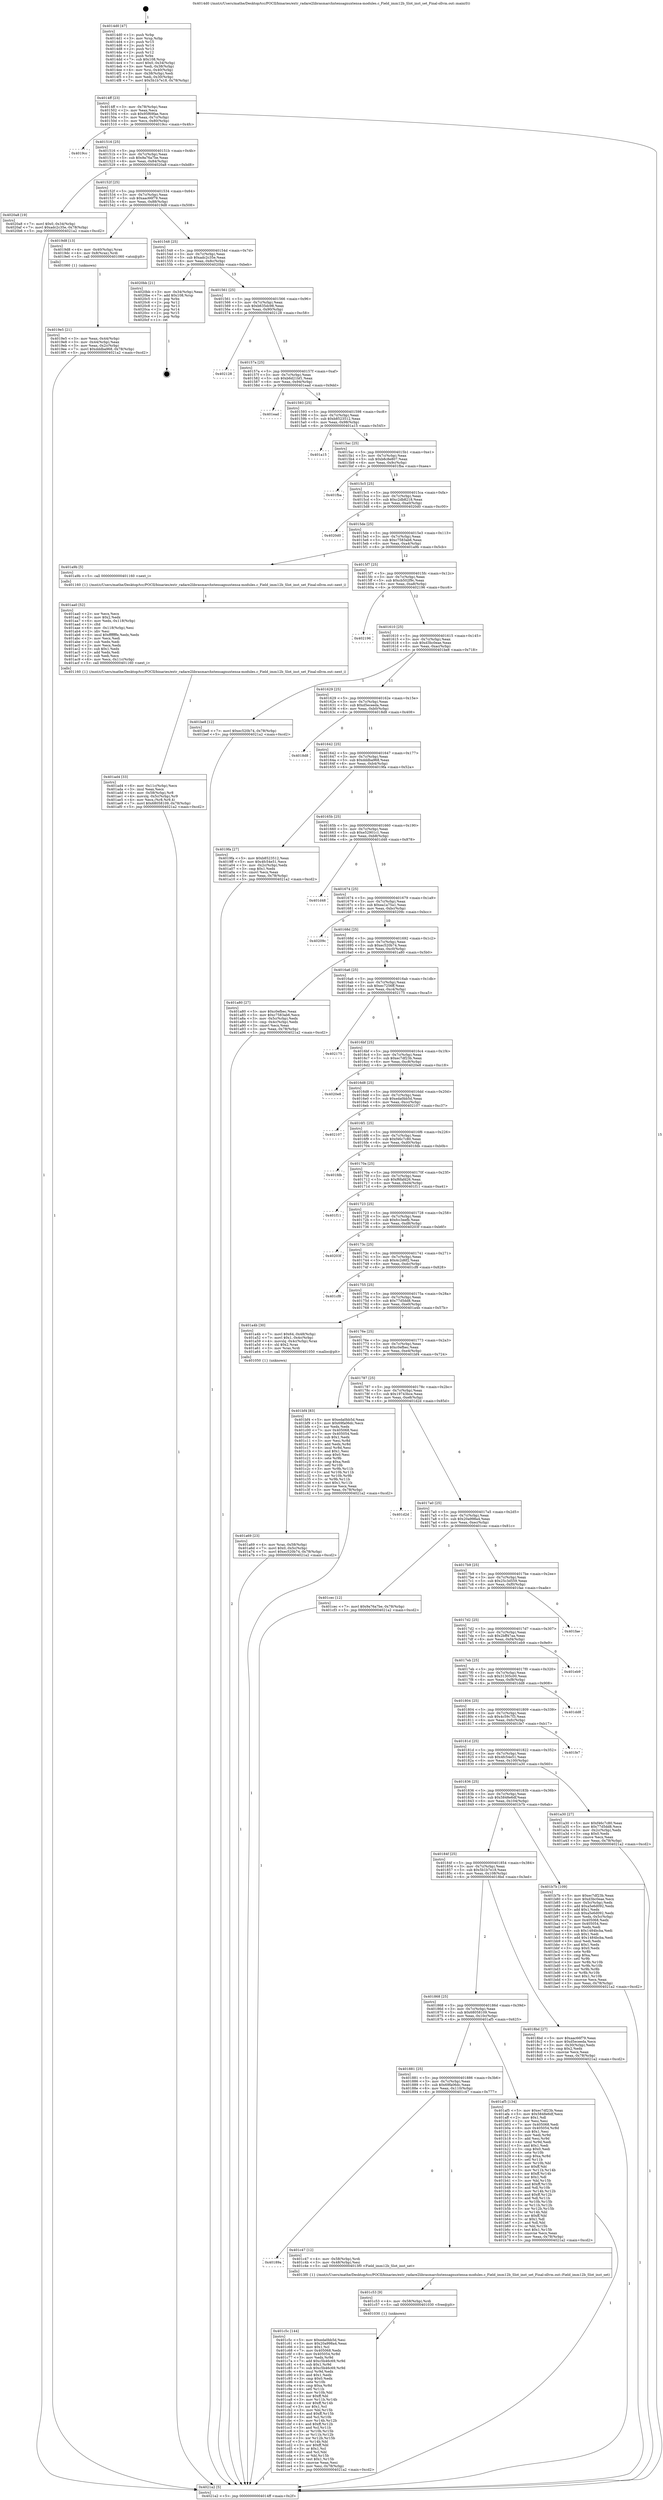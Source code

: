 digraph "0x4014d0" {
  label = "0x4014d0 (/mnt/c/Users/mathe/Desktop/tcc/POCII/binaries/extr_radare2librasmarchxtensagnuxtensa-modules.c_Field_imm12b_Slot_inst_set_Final-ollvm.out::main(0))"
  labelloc = "t"
  node[shape=record]

  Entry [label="",width=0.3,height=0.3,shape=circle,fillcolor=black,style=filled]
  "0x4014ff" [label="{
     0x4014ff [23]\l
     | [instrs]\l
     &nbsp;&nbsp;0x4014ff \<+3\>: mov -0x78(%rbp),%eax\l
     &nbsp;&nbsp;0x401502 \<+2\>: mov %eax,%ecx\l
     &nbsp;&nbsp;0x401504 \<+6\>: sub $0x95f69fae,%ecx\l
     &nbsp;&nbsp;0x40150a \<+3\>: mov %eax,-0x7c(%rbp)\l
     &nbsp;&nbsp;0x40150d \<+3\>: mov %ecx,-0x80(%rbp)\l
     &nbsp;&nbsp;0x401510 \<+6\>: je 00000000004019cc \<main+0x4fc\>\l
  }"]
  "0x4019cc" [label="{
     0x4019cc\l
  }", style=dashed]
  "0x401516" [label="{
     0x401516 [25]\l
     | [instrs]\l
     &nbsp;&nbsp;0x401516 \<+5\>: jmp 000000000040151b \<main+0x4b\>\l
     &nbsp;&nbsp;0x40151b \<+3\>: mov -0x7c(%rbp),%eax\l
     &nbsp;&nbsp;0x40151e \<+5\>: sub $0x9a76a7be,%eax\l
     &nbsp;&nbsp;0x401523 \<+6\>: mov %eax,-0x84(%rbp)\l
     &nbsp;&nbsp;0x401529 \<+6\>: je 00000000004020a8 \<main+0xbd8\>\l
  }"]
  Exit [label="",width=0.3,height=0.3,shape=circle,fillcolor=black,style=filled,peripheries=2]
  "0x4020a8" [label="{
     0x4020a8 [19]\l
     | [instrs]\l
     &nbsp;&nbsp;0x4020a8 \<+7\>: movl $0x0,-0x34(%rbp)\l
     &nbsp;&nbsp;0x4020af \<+7\>: movl $0xadc2c35e,-0x78(%rbp)\l
     &nbsp;&nbsp;0x4020b6 \<+5\>: jmp 00000000004021a2 \<main+0xcd2\>\l
  }"]
  "0x40152f" [label="{
     0x40152f [25]\l
     | [instrs]\l
     &nbsp;&nbsp;0x40152f \<+5\>: jmp 0000000000401534 \<main+0x64\>\l
     &nbsp;&nbsp;0x401534 \<+3\>: mov -0x7c(%rbp),%eax\l
     &nbsp;&nbsp;0x401537 \<+5\>: sub $0xaac66f79,%eax\l
     &nbsp;&nbsp;0x40153c \<+6\>: mov %eax,-0x88(%rbp)\l
     &nbsp;&nbsp;0x401542 \<+6\>: je 00000000004019d8 \<main+0x508\>\l
  }"]
  "0x401c5c" [label="{
     0x401c5c [144]\l
     | [instrs]\l
     &nbsp;&nbsp;0x401c5c \<+5\>: mov $0xeda0bb5d,%esi\l
     &nbsp;&nbsp;0x401c61 \<+5\>: mov $0x20a998a4,%eax\l
     &nbsp;&nbsp;0x401c66 \<+2\>: mov $0x1,%cl\l
     &nbsp;&nbsp;0x401c68 \<+7\>: mov 0x405068,%edx\l
     &nbsp;&nbsp;0x401c6f \<+8\>: mov 0x405054,%r8d\l
     &nbsp;&nbsp;0x401c77 \<+3\>: mov %edx,%r9d\l
     &nbsp;&nbsp;0x401c7a \<+7\>: add $0xc5b46c69,%r9d\l
     &nbsp;&nbsp;0x401c81 \<+4\>: sub $0x1,%r9d\l
     &nbsp;&nbsp;0x401c85 \<+7\>: sub $0xc5b46c69,%r9d\l
     &nbsp;&nbsp;0x401c8c \<+4\>: imul %r9d,%edx\l
     &nbsp;&nbsp;0x401c90 \<+3\>: and $0x1,%edx\l
     &nbsp;&nbsp;0x401c93 \<+3\>: cmp $0x0,%edx\l
     &nbsp;&nbsp;0x401c96 \<+4\>: sete %r10b\l
     &nbsp;&nbsp;0x401c9a \<+4\>: cmp $0xa,%r8d\l
     &nbsp;&nbsp;0x401c9e \<+4\>: setl %r11b\l
     &nbsp;&nbsp;0x401ca2 \<+3\>: mov %r10b,%bl\l
     &nbsp;&nbsp;0x401ca5 \<+3\>: xor $0xff,%bl\l
     &nbsp;&nbsp;0x401ca8 \<+3\>: mov %r11b,%r14b\l
     &nbsp;&nbsp;0x401cab \<+4\>: xor $0xff,%r14b\l
     &nbsp;&nbsp;0x401caf \<+3\>: xor $0x1,%cl\l
     &nbsp;&nbsp;0x401cb2 \<+3\>: mov %bl,%r15b\l
     &nbsp;&nbsp;0x401cb5 \<+4\>: and $0xff,%r15b\l
     &nbsp;&nbsp;0x401cb9 \<+3\>: and %cl,%r10b\l
     &nbsp;&nbsp;0x401cbc \<+3\>: mov %r14b,%r12b\l
     &nbsp;&nbsp;0x401cbf \<+4\>: and $0xff,%r12b\l
     &nbsp;&nbsp;0x401cc3 \<+3\>: and %cl,%r11b\l
     &nbsp;&nbsp;0x401cc6 \<+3\>: or %r10b,%r15b\l
     &nbsp;&nbsp;0x401cc9 \<+3\>: or %r11b,%r12b\l
     &nbsp;&nbsp;0x401ccc \<+3\>: xor %r12b,%r15b\l
     &nbsp;&nbsp;0x401ccf \<+3\>: or %r14b,%bl\l
     &nbsp;&nbsp;0x401cd2 \<+3\>: xor $0xff,%bl\l
     &nbsp;&nbsp;0x401cd5 \<+3\>: or $0x1,%cl\l
     &nbsp;&nbsp;0x401cd8 \<+2\>: and %cl,%bl\l
     &nbsp;&nbsp;0x401cda \<+3\>: or %bl,%r15b\l
     &nbsp;&nbsp;0x401cdd \<+4\>: test $0x1,%r15b\l
     &nbsp;&nbsp;0x401ce1 \<+3\>: cmovne %eax,%esi\l
     &nbsp;&nbsp;0x401ce4 \<+3\>: mov %esi,-0x78(%rbp)\l
     &nbsp;&nbsp;0x401ce7 \<+5\>: jmp 00000000004021a2 \<main+0xcd2\>\l
  }"]
  "0x4019d8" [label="{
     0x4019d8 [13]\l
     | [instrs]\l
     &nbsp;&nbsp;0x4019d8 \<+4\>: mov -0x40(%rbp),%rax\l
     &nbsp;&nbsp;0x4019dc \<+4\>: mov 0x8(%rax),%rdi\l
     &nbsp;&nbsp;0x4019e0 \<+5\>: call 0000000000401060 \<atoi@plt\>\l
     | [calls]\l
     &nbsp;&nbsp;0x401060 \{1\} (unknown)\l
  }"]
  "0x401548" [label="{
     0x401548 [25]\l
     | [instrs]\l
     &nbsp;&nbsp;0x401548 \<+5\>: jmp 000000000040154d \<main+0x7d\>\l
     &nbsp;&nbsp;0x40154d \<+3\>: mov -0x7c(%rbp),%eax\l
     &nbsp;&nbsp;0x401550 \<+5\>: sub $0xadc2c35e,%eax\l
     &nbsp;&nbsp;0x401555 \<+6\>: mov %eax,-0x8c(%rbp)\l
     &nbsp;&nbsp;0x40155b \<+6\>: je 00000000004020bb \<main+0xbeb\>\l
  }"]
  "0x401c53" [label="{
     0x401c53 [9]\l
     | [instrs]\l
     &nbsp;&nbsp;0x401c53 \<+4\>: mov -0x58(%rbp),%rdi\l
     &nbsp;&nbsp;0x401c57 \<+5\>: call 0000000000401030 \<free@plt\>\l
     | [calls]\l
     &nbsp;&nbsp;0x401030 \{1\} (unknown)\l
  }"]
  "0x4020bb" [label="{
     0x4020bb [21]\l
     | [instrs]\l
     &nbsp;&nbsp;0x4020bb \<+3\>: mov -0x34(%rbp),%eax\l
     &nbsp;&nbsp;0x4020be \<+7\>: add $0x108,%rsp\l
     &nbsp;&nbsp;0x4020c5 \<+1\>: pop %rbx\l
     &nbsp;&nbsp;0x4020c6 \<+2\>: pop %r12\l
     &nbsp;&nbsp;0x4020c8 \<+2\>: pop %r13\l
     &nbsp;&nbsp;0x4020ca \<+2\>: pop %r14\l
     &nbsp;&nbsp;0x4020cc \<+2\>: pop %r15\l
     &nbsp;&nbsp;0x4020ce \<+1\>: pop %rbp\l
     &nbsp;&nbsp;0x4020cf \<+1\>: ret\l
  }"]
  "0x401561" [label="{
     0x401561 [25]\l
     | [instrs]\l
     &nbsp;&nbsp;0x401561 \<+5\>: jmp 0000000000401566 \<main+0x96\>\l
     &nbsp;&nbsp;0x401566 \<+3\>: mov -0x7c(%rbp),%eax\l
     &nbsp;&nbsp;0x401569 \<+5\>: sub $0xb635dc98,%eax\l
     &nbsp;&nbsp;0x40156e \<+6\>: mov %eax,-0x90(%rbp)\l
     &nbsp;&nbsp;0x401574 \<+6\>: je 0000000000402128 \<main+0xc58\>\l
  }"]
  "0x40189a" [label="{
     0x40189a\l
  }", style=dashed]
  "0x402128" [label="{
     0x402128\l
  }", style=dashed]
  "0x40157a" [label="{
     0x40157a [25]\l
     | [instrs]\l
     &nbsp;&nbsp;0x40157a \<+5\>: jmp 000000000040157f \<main+0xaf\>\l
     &nbsp;&nbsp;0x40157f \<+3\>: mov -0x7c(%rbp),%eax\l
     &nbsp;&nbsp;0x401582 \<+5\>: sub $0xb6d21bf1,%eax\l
     &nbsp;&nbsp;0x401587 \<+6\>: mov %eax,-0x94(%rbp)\l
     &nbsp;&nbsp;0x40158d \<+6\>: je 0000000000401ead \<main+0x9dd\>\l
  }"]
  "0x401c47" [label="{
     0x401c47 [12]\l
     | [instrs]\l
     &nbsp;&nbsp;0x401c47 \<+4\>: mov -0x58(%rbp),%rdi\l
     &nbsp;&nbsp;0x401c4b \<+3\>: mov -0x48(%rbp),%esi\l
     &nbsp;&nbsp;0x401c4e \<+5\>: call 00000000004013f0 \<Field_imm12b_Slot_inst_set\>\l
     | [calls]\l
     &nbsp;&nbsp;0x4013f0 \{1\} (/mnt/c/Users/mathe/Desktop/tcc/POCII/binaries/extr_radare2librasmarchxtensagnuxtensa-modules.c_Field_imm12b_Slot_inst_set_Final-ollvm.out::Field_imm12b_Slot_inst_set)\l
  }"]
  "0x401ead" [label="{
     0x401ead\l
  }", style=dashed]
  "0x401593" [label="{
     0x401593 [25]\l
     | [instrs]\l
     &nbsp;&nbsp;0x401593 \<+5\>: jmp 0000000000401598 \<main+0xc8\>\l
     &nbsp;&nbsp;0x401598 \<+3\>: mov -0x7c(%rbp),%eax\l
     &nbsp;&nbsp;0x40159b \<+5\>: sub $0xb8523512,%eax\l
     &nbsp;&nbsp;0x4015a0 \<+6\>: mov %eax,-0x98(%rbp)\l
     &nbsp;&nbsp;0x4015a6 \<+6\>: je 0000000000401a15 \<main+0x545\>\l
  }"]
  "0x401881" [label="{
     0x401881 [25]\l
     | [instrs]\l
     &nbsp;&nbsp;0x401881 \<+5\>: jmp 0000000000401886 \<main+0x3b6\>\l
     &nbsp;&nbsp;0x401886 \<+3\>: mov -0x7c(%rbp),%eax\l
     &nbsp;&nbsp;0x401889 \<+5\>: sub $0x69fa06dc,%eax\l
     &nbsp;&nbsp;0x40188e \<+6\>: mov %eax,-0x110(%rbp)\l
     &nbsp;&nbsp;0x401894 \<+6\>: je 0000000000401c47 \<main+0x777\>\l
  }"]
  "0x401a15" [label="{
     0x401a15\l
  }", style=dashed]
  "0x4015ac" [label="{
     0x4015ac [25]\l
     | [instrs]\l
     &nbsp;&nbsp;0x4015ac \<+5\>: jmp 00000000004015b1 \<main+0xe1\>\l
     &nbsp;&nbsp;0x4015b1 \<+3\>: mov -0x7c(%rbp),%eax\l
     &nbsp;&nbsp;0x4015b4 \<+5\>: sub $0xb8c8e807,%eax\l
     &nbsp;&nbsp;0x4015b9 \<+6\>: mov %eax,-0x9c(%rbp)\l
     &nbsp;&nbsp;0x4015bf \<+6\>: je 0000000000401fba \<main+0xaea\>\l
  }"]
  "0x401af5" [label="{
     0x401af5 [134]\l
     | [instrs]\l
     &nbsp;&nbsp;0x401af5 \<+5\>: mov $0xec7df23b,%eax\l
     &nbsp;&nbsp;0x401afa \<+5\>: mov $0x5848e6df,%ecx\l
     &nbsp;&nbsp;0x401aff \<+2\>: mov $0x1,%dl\l
     &nbsp;&nbsp;0x401b01 \<+2\>: xor %esi,%esi\l
     &nbsp;&nbsp;0x401b03 \<+7\>: mov 0x405068,%edi\l
     &nbsp;&nbsp;0x401b0a \<+8\>: mov 0x405054,%r8d\l
     &nbsp;&nbsp;0x401b12 \<+3\>: sub $0x1,%esi\l
     &nbsp;&nbsp;0x401b15 \<+3\>: mov %edi,%r9d\l
     &nbsp;&nbsp;0x401b18 \<+3\>: add %esi,%r9d\l
     &nbsp;&nbsp;0x401b1b \<+4\>: imul %r9d,%edi\l
     &nbsp;&nbsp;0x401b1f \<+3\>: and $0x1,%edi\l
     &nbsp;&nbsp;0x401b22 \<+3\>: cmp $0x0,%edi\l
     &nbsp;&nbsp;0x401b25 \<+4\>: sete %r10b\l
     &nbsp;&nbsp;0x401b29 \<+4\>: cmp $0xa,%r8d\l
     &nbsp;&nbsp;0x401b2d \<+4\>: setl %r11b\l
     &nbsp;&nbsp;0x401b31 \<+3\>: mov %r10b,%bl\l
     &nbsp;&nbsp;0x401b34 \<+3\>: xor $0xff,%bl\l
     &nbsp;&nbsp;0x401b37 \<+3\>: mov %r11b,%r14b\l
     &nbsp;&nbsp;0x401b3a \<+4\>: xor $0xff,%r14b\l
     &nbsp;&nbsp;0x401b3e \<+3\>: xor $0x1,%dl\l
     &nbsp;&nbsp;0x401b41 \<+3\>: mov %bl,%r15b\l
     &nbsp;&nbsp;0x401b44 \<+4\>: and $0xff,%r15b\l
     &nbsp;&nbsp;0x401b48 \<+3\>: and %dl,%r10b\l
     &nbsp;&nbsp;0x401b4b \<+3\>: mov %r14b,%r12b\l
     &nbsp;&nbsp;0x401b4e \<+4\>: and $0xff,%r12b\l
     &nbsp;&nbsp;0x401b52 \<+3\>: and %dl,%r11b\l
     &nbsp;&nbsp;0x401b55 \<+3\>: or %r10b,%r15b\l
     &nbsp;&nbsp;0x401b58 \<+3\>: or %r11b,%r12b\l
     &nbsp;&nbsp;0x401b5b \<+3\>: xor %r12b,%r15b\l
     &nbsp;&nbsp;0x401b5e \<+3\>: or %r14b,%bl\l
     &nbsp;&nbsp;0x401b61 \<+3\>: xor $0xff,%bl\l
     &nbsp;&nbsp;0x401b64 \<+3\>: or $0x1,%dl\l
     &nbsp;&nbsp;0x401b67 \<+2\>: and %dl,%bl\l
     &nbsp;&nbsp;0x401b69 \<+3\>: or %bl,%r15b\l
     &nbsp;&nbsp;0x401b6c \<+4\>: test $0x1,%r15b\l
     &nbsp;&nbsp;0x401b70 \<+3\>: cmovne %ecx,%eax\l
     &nbsp;&nbsp;0x401b73 \<+3\>: mov %eax,-0x78(%rbp)\l
     &nbsp;&nbsp;0x401b76 \<+5\>: jmp 00000000004021a2 \<main+0xcd2\>\l
  }"]
  "0x401fba" [label="{
     0x401fba\l
  }", style=dashed]
  "0x4015c5" [label="{
     0x4015c5 [25]\l
     | [instrs]\l
     &nbsp;&nbsp;0x4015c5 \<+5\>: jmp 00000000004015ca \<main+0xfa\>\l
     &nbsp;&nbsp;0x4015ca \<+3\>: mov -0x7c(%rbp),%eax\l
     &nbsp;&nbsp;0x4015cd \<+5\>: sub $0xc2db8218,%eax\l
     &nbsp;&nbsp;0x4015d2 \<+6\>: mov %eax,-0xa0(%rbp)\l
     &nbsp;&nbsp;0x4015d8 \<+6\>: je 00000000004020d0 \<main+0xc00\>\l
  }"]
  "0x401ad4" [label="{
     0x401ad4 [33]\l
     | [instrs]\l
     &nbsp;&nbsp;0x401ad4 \<+6\>: mov -0x11c(%rbp),%ecx\l
     &nbsp;&nbsp;0x401ada \<+3\>: imul %eax,%ecx\l
     &nbsp;&nbsp;0x401add \<+4\>: mov -0x58(%rbp),%r8\l
     &nbsp;&nbsp;0x401ae1 \<+4\>: movslq -0x5c(%rbp),%r9\l
     &nbsp;&nbsp;0x401ae5 \<+4\>: mov %ecx,(%r8,%r9,4)\l
     &nbsp;&nbsp;0x401ae9 \<+7\>: movl $0x68058109,-0x78(%rbp)\l
     &nbsp;&nbsp;0x401af0 \<+5\>: jmp 00000000004021a2 \<main+0xcd2\>\l
  }"]
  "0x4020d0" [label="{
     0x4020d0\l
  }", style=dashed]
  "0x4015de" [label="{
     0x4015de [25]\l
     | [instrs]\l
     &nbsp;&nbsp;0x4015de \<+5\>: jmp 00000000004015e3 \<main+0x113\>\l
     &nbsp;&nbsp;0x4015e3 \<+3\>: mov -0x7c(%rbp),%eax\l
     &nbsp;&nbsp;0x4015e6 \<+5\>: sub $0xc7583ab6,%eax\l
     &nbsp;&nbsp;0x4015eb \<+6\>: mov %eax,-0xa4(%rbp)\l
     &nbsp;&nbsp;0x4015f1 \<+6\>: je 0000000000401a9b \<main+0x5cb\>\l
  }"]
  "0x401aa0" [label="{
     0x401aa0 [52]\l
     | [instrs]\l
     &nbsp;&nbsp;0x401aa0 \<+2\>: xor %ecx,%ecx\l
     &nbsp;&nbsp;0x401aa2 \<+5\>: mov $0x2,%edx\l
     &nbsp;&nbsp;0x401aa7 \<+6\>: mov %edx,-0x118(%rbp)\l
     &nbsp;&nbsp;0x401aad \<+1\>: cltd\l
     &nbsp;&nbsp;0x401aae \<+6\>: mov -0x118(%rbp),%esi\l
     &nbsp;&nbsp;0x401ab4 \<+2\>: idiv %esi\l
     &nbsp;&nbsp;0x401ab6 \<+6\>: imul $0xfffffffe,%edx,%edx\l
     &nbsp;&nbsp;0x401abc \<+2\>: mov %ecx,%edi\l
     &nbsp;&nbsp;0x401abe \<+2\>: sub %edx,%edi\l
     &nbsp;&nbsp;0x401ac0 \<+2\>: mov %ecx,%edx\l
     &nbsp;&nbsp;0x401ac2 \<+3\>: sub $0x1,%edx\l
     &nbsp;&nbsp;0x401ac5 \<+2\>: add %edx,%edi\l
     &nbsp;&nbsp;0x401ac7 \<+2\>: sub %edi,%ecx\l
     &nbsp;&nbsp;0x401ac9 \<+6\>: mov %ecx,-0x11c(%rbp)\l
     &nbsp;&nbsp;0x401acf \<+5\>: call 0000000000401160 \<next_i\>\l
     | [calls]\l
     &nbsp;&nbsp;0x401160 \{1\} (/mnt/c/Users/mathe/Desktop/tcc/POCII/binaries/extr_radare2librasmarchxtensagnuxtensa-modules.c_Field_imm12b_Slot_inst_set_Final-ollvm.out::next_i)\l
  }"]
  "0x401a9b" [label="{
     0x401a9b [5]\l
     | [instrs]\l
     &nbsp;&nbsp;0x401a9b \<+5\>: call 0000000000401160 \<next_i\>\l
     | [calls]\l
     &nbsp;&nbsp;0x401160 \{1\} (/mnt/c/Users/mathe/Desktop/tcc/POCII/binaries/extr_radare2librasmarchxtensagnuxtensa-modules.c_Field_imm12b_Slot_inst_set_Final-ollvm.out::next_i)\l
  }"]
  "0x4015f7" [label="{
     0x4015f7 [25]\l
     | [instrs]\l
     &nbsp;&nbsp;0x4015f7 \<+5\>: jmp 00000000004015fc \<main+0x12c\>\l
     &nbsp;&nbsp;0x4015fc \<+3\>: mov -0x7c(%rbp),%eax\l
     &nbsp;&nbsp;0x4015ff \<+5\>: sub $0xcb502f9c,%eax\l
     &nbsp;&nbsp;0x401604 \<+6\>: mov %eax,-0xa8(%rbp)\l
     &nbsp;&nbsp;0x40160a \<+6\>: je 0000000000402196 \<main+0xcc6\>\l
  }"]
  "0x401a69" [label="{
     0x401a69 [23]\l
     | [instrs]\l
     &nbsp;&nbsp;0x401a69 \<+4\>: mov %rax,-0x58(%rbp)\l
     &nbsp;&nbsp;0x401a6d \<+7\>: movl $0x0,-0x5c(%rbp)\l
     &nbsp;&nbsp;0x401a74 \<+7\>: movl $0xec520b74,-0x78(%rbp)\l
     &nbsp;&nbsp;0x401a7b \<+5\>: jmp 00000000004021a2 \<main+0xcd2\>\l
  }"]
  "0x402196" [label="{
     0x402196\l
  }", style=dashed]
  "0x401610" [label="{
     0x401610 [25]\l
     | [instrs]\l
     &nbsp;&nbsp;0x401610 \<+5\>: jmp 0000000000401615 \<main+0x145\>\l
     &nbsp;&nbsp;0x401615 \<+3\>: mov -0x7c(%rbp),%eax\l
     &nbsp;&nbsp;0x401618 \<+5\>: sub $0xd3bc0eae,%eax\l
     &nbsp;&nbsp;0x40161d \<+6\>: mov %eax,-0xac(%rbp)\l
     &nbsp;&nbsp;0x401623 \<+6\>: je 0000000000401be8 \<main+0x718\>\l
  }"]
  "0x4019e5" [label="{
     0x4019e5 [21]\l
     | [instrs]\l
     &nbsp;&nbsp;0x4019e5 \<+3\>: mov %eax,-0x44(%rbp)\l
     &nbsp;&nbsp;0x4019e8 \<+3\>: mov -0x44(%rbp),%eax\l
     &nbsp;&nbsp;0x4019eb \<+3\>: mov %eax,-0x2c(%rbp)\l
     &nbsp;&nbsp;0x4019ee \<+7\>: movl $0xdddba968,-0x78(%rbp)\l
     &nbsp;&nbsp;0x4019f5 \<+5\>: jmp 00000000004021a2 \<main+0xcd2\>\l
  }"]
  "0x401be8" [label="{
     0x401be8 [12]\l
     | [instrs]\l
     &nbsp;&nbsp;0x401be8 \<+7\>: movl $0xec520b74,-0x78(%rbp)\l
     &nbsp;&nbsp;0x401bef \<+5\>: jmp 00000000004021a2 \<main+0xcd2\>\l
  }"]
  "0x401629" [label="{
     0x401629 [25]\l
     | [instrs]\l
     &nbsp;&nbsp;0x401629 \<+5\>: jmp 000000000040162e \<main+0x15e\>\l
     &nbsp;&nbsp;0x40162e \<+3\>: mov -0x7c(%rbp),%eax\l
     &nbsp;&nbsp;0x401631 \<+5\>: sub $0xd5eceeda,%eax\l
     &nbsp;&nbsp;0x401636 \<+6\>: mov %eax,-0xb0(%rbp)\l
     &nbsp;&nbsp;0x40163c \<+6\>: je 00000000004018d8 \<main+0x408\>\l
  }"]
  "0x4014d0" [label="{
     0x4014d0 [47]\l
     | [instrs]\l
     &nbsp;&nbsp;0x4014d0 \<+1\>: push %rbp\l
     &nbsp;&nbsp;0x4014d1 \<+3\>: mov %rsp,%rbp\l
     &nbsp;&nbsp;0x4014d4 \<+2\>: push %r15\l
     &nbsp;&nbsp;0x4014d6 \<+2\>: push %r14\l
     &nbsp;&nbsp;0x4014d8 \<+2\>: push %r13\l
     &nbsp;&nbsp;0x4014da \<+2\>: push %r12\l
     &nbsp;&nbsp;0x4014dc \<+1\>: push %rbx\l
     &nbsp;&nbsp;0x4014dd \<+7\>: sub $0x108,%rsp\l
     &nbsp;&nbsp;0x4014e4 \<+7\>: movl $0x0,-0x34(%rbp)\l
     &nbsp;&nbsp;0x4014eb \<+3\>: mov %edi,-0x38(%rbp)\l
     &nbsp;&nbsp;0x4014ee \<+4\>: mov %rsi,-0x40(%rbp)\l
     &nbsp;&nbsp;0x4014f2 \<+3\>: mov -0x38(%rbp),%edi\l
     &nbsp;&nbsp;0x4014f5 \<+3\>: mov %edi,-0x30(%rbp)\l
     &nbsp;&nbsp;0x4014f8 \<+7\>: movl $0x5b1b7e18,-0x78(%rbp)\l
  }"]
  "0x4018d8" [label="{
     0x4018d8\l
  }", style=dashed]
  "0x401642" [label="{
     0x401642 [25]\l
     | [instrs]\l
     &nbsp;&nbsp;0x401642 \<+5\>: jmp 0000000000401647 \<main+0x177\>\l
     &nbsp;&nbsp;0x401647 \<+3\>: mov -0x7c(%rbp),%eax\l
     &nbsp;&nbsp;0x40164a \<+5\>: sub $0xdddba968,%eax\l
     &nbsp;&nbsp;0x40164f \<+6\>: mov %eax,-0xb4(%rbp)\l
     &nbsp;&nbsp;0x401655 \<+6\>: je 00000000004019fa \<main+0x52a\>\l
  }"]
  "0x4021a2" [label="{
     0x4021a2 [5]\l
     | [instrs]\l
     &nbsp;&nbsp;0x4021a2 \<+5\>: jmp 00000000004014ff \<main+0x2f\>\l
  }"]
  "0x4019fa" [label="{
     0x4019fa [27]\l
     | [instrs]\l
     &nbsp;&nbsp;0x4019fa \<+5\>: mov $0xb8523512,%eax\l
     &nbsp;&nbsp;0x4019ff \<+5\>: mov $0x4fc54e51,%ecx\l
     &nbsp;&nbsp;0x401a04 \<+3\>: mov -0x2c(%rbp),%edx\l
     &nbsp;&nbsp;0x401a07 \<+3\>: cmp $0x1,%edx\l
     &nbsp;&nbsp;0x401a0a \<+3\>: cmovl %ecx,%eax\l
     &nbsp;&nbsp;0x401a0d \<+3\>: mov %eax,-0x78(%rbp)\l
     &nbsp;&nbsp;0x401a10 \<+5\>: jmp 00000000004021a2 \<main+0xcd2\>\l
  }"]
  "0x40165b" [label="{
     0x40165b [25]\l
     | [instrs]\l
     &nbsp;&nbsp;0x40165b \<+5\>: jmp 0000000000401660 \<main+0x190\>\l
     &nbsp;&nbsp;0x401660 \<+3\>: mov -0x7c(%rbp),%eax\l
     &nbsp;&nbsp;0x401663 \<+5\>: sub $0xe52901c1,%eax\l
     &nbsp;&nbsp;0x401668 \<+6\>: mov %eax,-0xb8(%rbp)\l
     &nbsp;&nbsp;0x40166e \<+6\>: je 0000000000401d48 \<main+0x878\>\l
  }"]
  "0x401868" [label="{
     0x401868 [25]\l
     | [instrs]\l
     &nbsp;&nbsp;0x401868 \<+5\>: jmp 000000000040186d \<main+0x39d\>\l
     &nbsp;&nbsp;0x40186d \<+3\>: mov -0x7c(%rbp),%eax\l
     &nbsp;&nbsp;0x401870 \<+5\>: sub $0x68058109,%eax\l
     &nbsp;&nbsp;0x401875 \<+6\>: mov %eax,-0x10c(%rbp)\l
     &nbsp;&nbsp;0x40187b \<+6\>: je 0000000000401af5 \<main+0x625\>\l
  }"]
  "0x401d48" [label="{
     0x401d48\l
  }", style=dashed]
  "0x401674" [label="{
     0x401674 [25]\l
     | [instrs]\l
     &nbsp;&nbsp;0x401674 \<+5\>: jmp 0000000000401679 \<main+0x1a9\>\l
     &nbsp;&nbsp;0x401679 \<+3\>: mov -0x7c(%rbp),%eax\l
     &nbsp;&nbsp;0x40167c \<+5\>: sub $0xea1a75a1,%eax\l
     &nbsp;&nbsp;0x401681 \<+6\>: mov %eax,-0xbc(%rbp)\l
     &nbsp;&nbsp;0x401687 \<+6\>: je 000000000040209c \<main+0xbcc\>\l
  }"]
  "0x4018bd" [label="{
     0x4018bd [27]\l
     | [instrs]\l
     &nbsp;&nbsp;0x4018bd \<+5\>: mov $0xaac66f79,%eax\l
     &nbsp;&nbsp;0x4018c2 \<+5\>: mov $0xd5eceeda,%ecx\l
     &nbsp;&nbsp;0x4018c7 \<+3\>: mov -0x30(%rbp),%edx\l
     &nbsp;&nbsp;0x4018ca \<+3\>: cmp $0x2,%edx\l
     &nbsp;&nbsp;0x4018cd \<+3\>: cmovne %ecx,%eax\l
     &nbsp;&nbsp;0x4018d0 \<+3\>: mov %eax,-0x78(%rbp)\l
     &nbsp;&nbsp;0x4018d3 \<+5\>: jmp 00000000004021a2 \<main+0xcd2\>\l
  }"]
  "0x40209c" [label="{
     0x40209c\l
  }", style=dashed]
  "0x40168d" [label="{
     0x40168d [25]\l
     | [instrs]\l
     &nbsp;&nbsp;0x40168d \<+5\>: jmp 0000000000401692 \<main+0x1c2\>\l
     &nbsp;&nbsp;0x401692 \<+3\>: mov -0x7c(%rbp),%eax\l
     &nbsp;&nbsp;0x401695 \<+5\>: sub $0xec520b74,%eax\l
     &nbsp;&nbsp;0x40169a \<+6\>: mov %eax,-0xc0(%rbp)\l
     &nbsp;&nbsp;0x4016a0 \<+6\>: je 0000000000401a80 \<main+0x5b0\>\l
  }"]
  "0x40184f" [label="{
     0x40184f [25]\l
     | [instrs]\l
     &nbsp;&nbsp;0x40184f \<+5\>: jmp 0000000000401854 \<main+0x384\>\l
     &nbsp;&nbsp;0x401854 \<+3\>: mov -0x7c(%rbp),%eax\l
     &nbsp;&nbsp;0x401857 \<+5\>: sub $0x5b1b7e18,%eax\l
     &nbsp;&nbsp;0x40185c \<+6\>: mov %eax,-0x108(%rbp)\l
     &nbsp;&nbsp;0x401862 \<+6\>: je 00000000004018bd \<main+0x3ed\>\l
  }"]
  "0x401a80" [label="{
     0x401a80 [27]\l
     | [instrs]\l
     &nbsp;&nbsp;0x401a80 \<+5\>: mov $0xc0efbec,%eax\l
     &nbsp;&nbsp;0x401a85 \<+5\>: mov $0xc7583ab6,%ecx\l
     &nbsp;&nbsp;0x401a8a \<+3\>: mov -0x5c(%rbp),%edx\l
     &nbsp;&nbsp;0x401a8d \<+3\>: cmp -0x4c(%rbp),%edx\l
     &nbsp;&nbsp;0x401a90 \<+3\>: cmovl %ecx,%eax\l
     &nbsp;&nbsp;0x401a93 \<+3\>: mov %eax,-0x78(%rbp)\l
     &nbsp;&nbsp;0x401a96 \<+5\>: jmp 00000000004021a2 \<main+0xcd2\>\l
  }"]
  "0x4016a6" [label="{
     0x4016a6 [25]\l
     | [instrs]\l
     &nbsp;&nbsp;0x4016a6 \<+5\>: jmp 00000000004016ab \<main+0x1db\>\l
     &nbsp;&nbsp;0x4016ab \<+3\>: mov -0x7c(%rbp),%eax\l
     &nbsp;&nbsp;0x4016ae \<+5\>: sub $0xec7256ff,%eax\l
     &nbsp;&nbsp;0x4016b3 \<+6\>: mov %eax,-0xc4(%rbp)\l
     &nbsp;&nbsp;0x4016b9 \<+6\>: je 0000000000402175 \<main+0xca5\>\l
  }"]
  "0x401b7b" [label="{
     0x401b7b [109]\l
     | [instrs]\l
     &nbsp;&nbsp;0x401b7b \<+5\>: mov $0xec7df23b,%eax\l
     &nbsp;&nbsp;0x401b80 \<+5\>: mov $0xd3bc0eae,%ecx\l
     &nbsp;&nbsp;0x401b85 \<+3\>: mov -0x5c(%rbp),%edx\l
     &nbsp;&nbsp;0x401b88 \<+6\>: add $0xa5e6d092,%edx\l
     &nbsp;&nbsp;0x401b8e \<+3\>: add $0x1,%edx\l
     &nbsp;&nbsp;0x401b91 \<+6\>: sub $0xa5e6d092,%edx\l
     &nbsp;&nbsp;0x401b97 \<+3\>: mov %edx,-0x5c(%rbp)\l
     &nbsp;&nbsp;0x401b9a \<+7\>: mov 0x405068,%edx\l
     &nbsp;&nbsp;0x401ba1 \<+7\>: mov 0x405054,%esi\l
     &nbsp;&nbsp;0x401ba8 \<+2\>: mov %edx,%edi\l
     &nbsp;&nbsp;0x401baa \<+6\>: sub $0x1484bcba,%edi\l
     &nbsp;&nbsp;0x401bb0 \<+3\>: sub $0x1,%edi\l
     &nbsp;&nbsp;0x401bb3 \<+6\>: add $0x1484bcba,%edi\l
     &nbsp;&nbsp;0x401bb9 \<+3\>: imul %edi,%edx\l
     &nbsp;&nbsp;0x401bbc \<+3\>: and $0x1,%edx\l
     &nbsp;&nbsp;0x401bbf \<+3\>: cmp $0x0,%edx\l
     &nbsp;&nbsp;0x401bc2 \<+4\>: sete %r8b\l
     &nbsp;&nbsp;0x401bc6 \<+3\>: cmp $0xa,%esi\l
     &nbsp;&nbsp;0x401bc9 \<+4\>: setl %r9b\l
     &nbsp;&nbsp;0x401bcd \<+3\>: mov %r8b,%r10b\l
     &nbsp;&nbsp;0x401bd0 \<+3\>: and %r9b,%r10b\l
     &nbsp;&nbsp;0x401bd3 \<+3\>: xor %r9b,%r8b\l
     &nbsp;&nbsp;0x401bd6 \<+3\>: or %r8b,%r10b\l
     &nbsp;&nbsp;0x401bd9 \<+4\>: test $0x1,%r10b\l
     &nbsp;&nbsp;0x401bdd \<+3\>: cmovne %ecx,%eax\l
     &nbsp;&nbsp;0x401be0 \<+3\>: mov %eax,-0x78(%rbp)\l
     &nbsp;&nbsp;0x401be3 \<+5\>: jmp 00000000004021a2 \<main+0xcd2\>\l
  }"]
  "0x402175" [label="{
     0x402175\l
  }", style=dashed]
  "0x4016bf" [label="{
     0x4016bf [25]\l
     | [instrs]\l
     &nbsp;&nbsp;0x4016bf \<+5\>: jmp 00000000004016c4 \<main+0x1f4\>\l
     &nbsp;&nbsp;0x4016c4 \<+3\>: mov -0x7c(%rbp),%eax\l
     &nbsp;&nbsp;0x4016c7 \<+5\>: sub $0xec7df23b,%eax\l
     &nbsp;&nbsp;0x4016cc \<+6\>: mov %eax,-0xc8(%rbp)\l
     &nbsp;&nbsp;0x4016d2 \<+6\>: je 00000000004020e8 \<main+0xc18\>\l
  }"]
  "0x401836" [label="{
     0x401836 [25]\l
     | [instrs]\l
     &nbsp;&nbsp;0x401836 \<+5\>: jmp 000000000040183b \<main+0x36b\>\l
     &nbsp;&nbsp;0x40183b \<+3\>: mov -0x7c(%rbp),%eax\l
     &nbsp;&nbsp;0x40183e \<+5\>: sub $0x5848e6df,%eax\l
     &nbsp;&nbsp;0x401843 \<+6\>: mov %eax,-0x104(%rbp)\l
     &nbsp;&nbsp;0x401849 \<+6\>: je 0000000000401b7b \<main+0x6ab\>\l
  }"]
  "0x4020e8" [label="{
     0x4020e8\l
  }", style=dashed]
  "0x4016d8" [label="{
     0x4016d8 [25]\l
     | [instrs]\l
     &nbsp;&nbsp;0x4016d8 \<+5\>: jmp 00000000004016dd \<main+0x20d\>\l
     &nbsp;&nbsp;0x4016dd \<+3\>: mov -0x7c(%rbp),%eax\l
     &nbsp;&nbsp;0x4016e0 \<+5\>: sub $0xeda0bb5d,%eax\l
     &nbsp;&nbsp;0x4016e5 \<+6\>: mov %eax,-0xcc(%rbp)\l
     &nbsp;&nbsp;0x4016eb \<+6\>: je 0000000000402107 \<main+0xc37\>\l
  }"]
  "0x401a30" [label="{
     0x401a30 [27]\l
     | [instrs]\l
     &nbsp;&nbsp;0x401a30 \<+5\>: mov $0xf46c7c80,%eax\l
     &nbsp;&nbsp;0x401a35 \<+5\>: mov $0x77d5dd8,%ecx\l
     &nbsp;&nbsp;0x401a3a \<+3\>: mov -0x2c(%rbp),%edx\l
     &nbsp;&nbsp;0x401a3d \<+3\>: cmp $0x0,%edx\l
     &nbsp;&nbsp;0x401a40 \<+3\>: cmove %ecx,%eax\l
     &nbsp;&nbsp;0x401a43 \<+3\>: mov %eax,-0x78(%rbp)\l
     &nbsp;&nbsp;0x401a46 \<+5\>: jmp 00000000004021a2 \<main+0xcd2\>\l
  }"]
  "0x402107" [label="{
     0x402107\l
  }", style=dashed]
  "0x4016f1" [label="{
     0x4016f1 [25]\l
     | [instrs]\l
     &nbsp;&nbsp;0x4016f1 \<+5\>: jmp 00000000004016f6 \<main+0x226\>\l
     &nbsp;&nbsp;0x4016f6 \<+3\>: mov -0x7c(%rbp),%eax\l
     &nbsp;&nbsp;0x4016f9 \<+5\>: sub $0xf46c7c80,%eax\l
     &nbsp;&nbsp;0x4016fe \<+6\>: mov %eax,-0xd0(%rbp)\l
     &nbsp;&nbsp;0x401704 \<+6\>: je 0000000000401fdb \<main+0xb0b\>\l
  }"]
  "0x40181d" [label="{
     0x40181d [25]\l
     | [instrs]\l
     &nbsp;&nbsp;0x40181d \<+5\>: jmp 0000000000401822 \<main+0x352\>\l
     &nbsp;&nbsp;0x401822 \<+3\>: mov -0x7c(%rbp),%eax\l
     &nbsp;&nbsp;0x401825 \<+5\>: sub $0x4fc54e51,%eax\l
     &nbsp;&nbsp;0x40182a \<+6\>: mov %eax,-0x100(%rbp)\l
     &nbsp;&nbsp;0x401830 \<+6\>: je 0000000000401a30 \<main+0x560\>\l
  }"]
  "0x401fdb" [label="{
     0x401fdb\l
  }", style=dashed]
  "0x40170a" [label="{
     0x40170a [25]\l
     | [instrs]\l
     &nbsp;&nbsp;0x40170a \<+5\>: jmp 000000000040170f \<main+0x23f\>\l
     &nbsp;&nbsp;0x40170f \<+3\>: mov -0x7c(%rbp),%eax\l
     &nbsp;&nbsp;0x401712 \<+5\>: sub $0xf6fafd26,%eax\l
     &nbsp;&nbsp;0x401717 \<+6\>: mov %eax,-0xd4(%rbp)\l
     &nbsp;&nbsp;0x40171d \<+6\>: je 0000000000401f11 \<main+0xa41\>\l
  }"]
  "0x401fe7" [label="{
     0x401fe7\l
  }", style=dashed]
  "0x401f11" [label="{
     0x401f11\l
  }", style=dashed]
  "0x401723" [label="{
     0x401723 [25]\l
     | [instrs]\l
     &nbsp;&nbsp;0x401723 \<+5\>: jmp 0000000000401728 \<main+0x258\>\l
     &nbsp;&nbsp;0x401728 \<+3\>: mov -0x7c(%rbp),%eax\l
     &nbsp;&nbsp;0x40172b \<+5\>: sub $0xfcc3eefb,%eax\l
     &nbsp;&nbsp;0x401730 \<+6\>: mov %eax,-0xd8(%rbp)\l
     &nbsp;&nbsp;0x401736 \<+6\>: je 000000000040203f \<main+0xb6f\>\l
  }"]
  "0x401804" [label="{
     0x401804 [25]\l
     | [instrs]\l
     &nbsp;&nbsp;0x401804 \<+5\>: jmp 0000000000401809 \<main+0x339\>\l
     &nbsp;&nbsp;0x401809 \<+3\>: mov -0x7c(%rbp),%eax\l
     &nbsp;&nbsp;0x40180c \<+5\>: sub $0x4c59c7f3,%eax\l
     &nbsp;&nbsp;0x401811 \<+6\>: mov %eax,-0xfc(%rbp)\l
     &nbsp;&nbsp;0x401817 \<+6\>: je 0000000000401fe7 \<main+0xb17\>\l
  }"]
  "0x40203f" [label="{
     0x40203f\l
  }", style=dashed]
  "0x40173c" [label="{
     0x40173c [25]\l
     | [instrs]\l
     &nbsp;&nbsp;0x40173c \<+5\>: jmp 0000000000401741 \<main+0x271\>\l
     &nbsp;&nbsp;0x401741 \<+3\>: mov -0x7c(%rbp),%eax\l
     &nbsp;&nbsp;0x401744 \<+5\>: sub $0x4c2d6f2,%eax\l
     &nbsp;&nbsp;0x401749 \<+6\>: mov %eax,-0xdc(%rbp)\l
     &nbsp;&nbsp;0x40174f \<+6\>: je 0000000000401cf8 \<main+0x828\>\l
  }"]
  "0x401dd8" [label="{
     0x401dd8\l
  }", style=dashed]
  "0x401cf8" [label="{
     0x401cf8\l
  }", style=dashed]
  "0x401755" [label="{
     0x401755 [25]\l
     | [instrs]\l
     &nbsp;&nbsp;0x401755 \<+5\>: jmp 000000000040175a \<main+0x28a\>\l
     &nbsp;&nbsp;0x40175a \<+3\>: mov -0x7c(%rbp),%eax\l
     &nbsp;&nbsp;0x40175d \<+5\>: sub $0x77d5dd8,%eax\l
     &nbsp;&nbsp;0x401762 \<+6\>: mov %eax,-0xe0(%rbp)\l
     &nbsp;&nbsp;0x401768 \<+6\>: je 0000000000401a4b \<main+0x57b\>\l
  }"]
  "0x4017eb" [label="{
     0x4017eb [25]\l
     | [instrs]\l
     &nbsp;&nbsp;0x4017eb \<+5\>: jmp 00000000004017f0 \<main+0x320\>\l
     &nbsp;&nbsp;0x4017f0 \<+3\>: mov -0x7c(%rbp),%eax\l
     &nbsp;&nbsp;0x4017f3 \<+5\>: sub $0x31305c00,%eax\l
     &nbsp;&nbsp;0x4017f8 \<+6\>: mov %eax,-0xf8(%rbp)\l
     &nbsp;&nbsp;0x4017fe \<+6\>: je 0000000000401dd8 \<main+0x908\>\l
  }"]
  "0x401a4b" [label="{
     0x401a4b [30]\l
     | [instrs]\l
     &nbsp;&nbsp;0x401a4b \<+7\>: movl $0x64,-0x48(%rbp)\l
     &nbsp;&nbsp;0x401a52 \<+7\>: movl $0x1,-0x4c(%rbp)\l
     &nbsp;&nbsp;0x401a59 \<+4\>: movslq -0x4c(%rbp),%rax\l
     &nbsp;&nbsp;0x401a5d \<+4\>: shl $0x2,%rax\l
     &nbsp;&nbsp;0x401a61 \<+3\>: mov %rax,%rdi\l
     &nbsp;&nbsp;0x401a64 \<+5\>: call 0000000000401050 \<malloc@plt\>\l
     | [calls]\l
     &nbsp;&nbsp;0x401050 \{1\} (unknown)\l
  }"]
  "0x40176e" [label="{
     0x40176e [25]\l
     | [instrs]\l
     &nbsp;&nbsp;0x40176e \<+5\>: jmp 0000000000401773 \<main+0x2a3\>\l
     &nbsp;&nbsp;0x401773 \<+3\>: mov -0x7c(%rbp),%eax\l
     &nbsp;&nbsp;0x401776 \<+5\>: sub $0xc0efbec,%eax\l
     &nbsp;&nbsp;0x40177b \<+6\>: mov %eax,-0xe4(%rbp)\l
     &nbsp;&nbsp;0x401781 \<+6\>: je 0000000000401bf4 \<main+0x724\>\l
  }"]
  "0x401eb9" [label="{
     0x401eb9\l
  }", style=dashed]
  "0x401bf4" [label="{
     0x401bf4 [83]\l
     | [instrs]\l
     &nbsp;&nbsp;0x401bf4 \<+5\>: mov $0xeda0bb5d,%eax\l
     &nbsp;&nbsp;0x401bf9 \<+5\>: mov $0x69fa06dc,%ecx\l
     &nbsp;&nbsp;0x401bfe \<+2\>: xor %edx,%edx\l
     &nbsp;&nbsp;0x401c00 \<+7\>: mov 0x405068,%esi\l
     &nbsp;&nbsp;0x401c07 \<+7\>: mov 0x405054,%edi\l
     &nbsp;&nbsp;0x401c0e \<+3\>: sub $0x1,%edx\l
     &nbsp;&nbsp;0x401c11 \<+3\>: mov %esi,%r8d\l
     &nbsp;&nbsp;0x401c14 \<+3\>: add %edx,%r8d\l
     &nbsp;&nbsp;0x401c17 \<+4\>: imul %r8d,%esi\l
     &nbsp;&nbsp;0x401c1b \<+3\>: and $0x1,%esi\l
     &nbsp;&nbsp;0x401c1e \<+3\>: cmp $0x0,%esi\l
     &nbsp;&nbsp;0x401c21 \<+4\>: sete %r9b\l
     &nbsp;&nbsp;0x401c25 \<+3\>: cmp $0xa,%edi\l
     &nbsp;&nbsp;0x401c28 \<+4\>: setl %r10b\l
     &nbsp;&nbsp;0x401c2c \<+3\>: mov %r9b,%r11b\l
     &nbsp;&nbsp;0x401c2f \<+3\>: and %r10b,%r11b\l
     &nbsp;&nbsp;0x401c32 \<+3\>: xor %r10b,%r9b\l
     &nbsp;&nbsp;0x401c35 \<+3\>: or %r9b,%r11b\l
     &nbsp;&nbsp;0x401c38 \<+4\>: test $0x1,%r11b\l
     &nbsp;&nbsp;0x401c3c \<+3\>: cmovne %ecx,%eax\l
     &nbsp;&nbsp;0x401c3f \<+3\>: mov %eax,-0x78(%rbp)\l
     &nbsp;&nbsp;0x401c42 \<+5\>: jmp 00000000004021a2 \<main+0xcd2\>\l
  }"]
  "0x401787" [label="{
     0x401787 [25]\l
     | [instrs]\l
     &nbsp;&nbsp;0x401787 \<+5\>: jmp 000000000040178c \<main+0x2bc\>\l
     &nbsp;&nbsp;0x40178c \<+3\>: mov -0x7c(%rbp),%eax\l
     &nbsp;&nbsp;0x40178f \<+5\>: sub $0x19743bce,%eax\l
     &nbsp;&nbsp;0x401794 \<+6\>: mov %eax,-0xe8(%rbp)\l
     &nbsp;&nbsp;0x40179a \<+6\>: je 0000000000401d2d \<main+0x85d\>\l
  }"]
  "0x4017d2" [label="{
     0x4017d2 [25]\l
     | [instrs]\l
     &nbsp;&nbsp;0x4017d2 \<+5\>: jmp 00000000004017d7 \<main+0x307\>\l
     &nbsp;&nbsp;0x4017d7 \<+3\>: mov -0x7c(%rbp),%eax\l
     &nbsp;&nbsp;0x4017da \<+5\>: sub $0x2bff47aa,%eax\l
     &nbsp;&nbsp;0x4017df \<+6\>: mov %eax,-0xf4(%rbp)\l
     &nbsp;&nbsp;0x4017e5 \<+6\>: je 0000000000401eb9 \<main+0x9e9\>\l
  }"]
  "0x401d2d" [label="{
     0x401d2d\l
  }", style=dashed]
  "0x4017a0" [label="{
     0x4017a0 [25]\l
     | [instrs]\l
     &nbsp;&nbsp;0x4017a0 \<+5\>: jmp 00000000004017a5 \<main+0x2d5\>\l
     &nbsp;&nbsp;0x4017a5 \<+3\>: mov -0x7c(%rbp),%eax\l
     &nbsp;&nbsp;0x4017a8 \<+5\>: sub $0x20a998a4,%eax\l
     &nbsp;&nbsp;0x4017ad \<+6\>: mov %eax,-0xec(%rbp)\l
     &nbsp;&nbsp;0x4017b3 \<+6\>: je 0000000000401cec \<main+0x81c\>\l
  }"]
  "0x401fae" [label="{
     0x401fae\l
  }", style=dashed]
  "0x401cec" [label="{
     0x401cec [12]\l
     | [instrs]\l
     &nbsp;&nbsp;0x401cec \<+7\>: movl $0x9a76a7be,-0x78(%rbp)\l
     &nbsp;&nbsp;0x401cf3 \<+5\>: jmp 00000000004021a2 \<main+0xcd2\>\l
  }"]
  "0x4017b9" [label="{
     0x4017b9 [25]\l
     | [instrs]\l
     &nbsp;&nbsp;0x4017b9 \<+5\>: jmp 00000000004017be \<main+0x2ee\>\l
     &nbsp;&nbsp;0x4017be \<+3\>: mov -0x7c(%rbp),%eax\l
     &nbsp;&nbsp;0x4017c1 \<+5\>: sub $0x25c3d559,%eax\l
     &nbsp;&nbsp;0x4017c6 \<+6\>: mov %eax,-0xf0(%rbp)\l
     &nbsp;&nbsp;0x4017cc \<+6\>: je 0000000000401fae \<main+0xade\>\l
  }"]
  Entry -> "0x4014d0" [label=" 1"]
  "0x4014ff" -> "0x4019cc" [label=" 0"]
  "0x4014ff" -> "0x401516" [label=" 16"]
  "0x4020bb" -> Exit [label=" 1"]
  "0x401516" -> "0x4020a8" [label=" 1"]
  "0x401516" -> "0x40152f" [label=" 15"]
  "0x4020a8" -> "0x4021a2" [label=" 1"]
  "0x40152f" -> "0x4019d8" [label=" 1"]
  "0x40152f" -> "0x401548" [label=" 14"]
  "0x401cec" -> "0x4021a2" [label=" 1"]
  "0x401548" -> "0x4020bb" [label=" 1"]
  "0x401548" -> "0x401561" [label=" 13"]
  "0x401c5c" -> "0x4021a2" [label=" 1"]
  "0x401561" -> "0x402128" [label=" 0"]
  "0x401561" -> "0x40157a" [label=" 13"]
  "0x401c53" -> "0x401c5c" [label=" 1"]
  "0x40157a" -> "0x401ead" [label=" 0"]
  "0x40157a" -> "0x401593" [label=" 13"]
  "0x401c47" -> "0x401c53" [label=" 1"]
  "0x401593" -> "0x401a15" [label=" 0"]
  "0x401593" -> "0x4015ac" [label=" 13"]
  "0x401881" -> "0x401c47" [label=" 1"]
  "0x4015ac" -> "0x401fba" [label=" 0"]
  "0x4015ac" -> "0x4015c5" [label=" 13"]
  "0x401881" -> "0x40189a" [label=" 0"]
  "0x4015c5" -> "0x4020d0" [label=" 0"]
  "0x4015c5" -> "0x4015de" [label=" 13"]
  "0x401be8" -> "0x4021a2" [label=" 1"]
  "0x4015de" -> "0x401a9b" [label=" 1"]
  "0x4015de" -> "0x4015f7" [label=" 12"]
  "0x401b7b" -> "0x4021a2" [label=" 1"]
  "0x4015f7" -> "0x402196" [label=" 0"]
  "0x4015f7" -> "0x401610" [label=" 12"]
  "0x401af5" -> "0x4021a2" [label=" 1"]
  "0x401610" -> "0x401be8" [label=" 1"]
  "0x401610" -> "0x401629" [label=" 11"]
  "0x401868" -> "0x401881" [label=" 1"]
  "0x401629" -> "0x4018d8" [label=" 0"]
  "0x401629" -> "0x401642" [label=" 11"]
  "0x401868" -> "0x401af5" [label=" 1"]
  "0x401642" -> "0x4019fa" [label=" 1"]
  "0x401642" -> "0x40165b" [label=" 10"]
  "0x401bf4" -> "0x4021a2" [label=" 1"]
  "0x40165b" -> "0x401d48" [label=" 0"]
  "0x40165b" -> "0x401674" [label=" 10"]
  "0x401ad4" -> "0x4021a2" [label=" 1"]
  "0x401674" -> "0x40209c" [label=" 0"]
  "0x401674" -> "0x40168d" [label=" 10"]
  "0x401aa0" -> "0x401ad4" [label=" 1"]
  "0x40168d" -> "0x401a80" [label=" 2"]
  "0x40168d" -> "0x4016a6" [label=" 8"]
  "0x401a80" -> "0x4021a2" [label=" 2"]
  "0x4016a6" -> "0x402175" [label=" 0"]
  "0x4016a6" -> "0x4016bf" [label=" 8"]
  "0x401a69" -> "0x4021a2" [label=" 1"]
  "0x4016bf" -> "0x4020e8" [label=" 0"]
  "0x4016bf" -> "0x4016d8" [label=" 8"]
  "0x401a30" -> "0x4021a2" [label=" 1"]
  "0x4016d8" -> "0x402107" [label=" 0"]
  "0x4016d8" -> "0x4016f1" [label=" 8"]
  "0x4019fa" -> "0x4021a2" [label=" 1"]
  "0x4016f1" -> "0x401fdb" [label=" 0"]
  "0x4016f1" -> "0x40170a" [label=" 8"]
  "0x4019d8" -> "0x4019e5" [label=" 1"]
  "0x40170a" -> "0x401f11" [label=" 0"]
  "0x40170a" -> "0x401723" [label=" 8"]
  "0x4021a2" -> "0x4014ff" [label=" 15"]
  "0x401723" -> "0x40203f" [label=" 0"]
  "0x401723" -> "0x40173c" [label=" 8"]
  "0x4018bd" -> "0x4021a2" [label=" 1"]
  "0x40173c" -> "0x401cf8" [label=" 0"]
  "0x40173c" -> "0x401755" [label=" 8"]
  "0x40184f" -> "0x401868" [label=" 2"]
  "0x401755" -> "0x401a4b" [label=" 1"]
  "0x401755" -> "0x40176e" [label=" 7"]
  "0x401a9b" -> "0x401aa0" [label=" 1"]
  "0x40176e" -> "0x401bf4" [label=" 1"]
  "0x40176e" -> "0x401787" [label=" 6"]
  "0x401836" -> "0x40184f" [label=" 3"]
  "0x401787" -> "0x401d2d" [label=" 0"]
  "0x401787" -> "0x4017a0" [label=" 6"]
  "0x401a4b" -> "0x401a69" [label=" 1"]
  "0x4017a0" -> "0x401cec" [label=" 1"]
  "0x4017a0" -> "0x4017b9" [label=" 5"]
  "0x40181d" -> "0x401836" [label=" 4"]
  "0x4017b9" -> "0x401fae" [label=" 0"]
  "0x4017b9" -> "0x4017d2" [label=" 5"]
  "0x401836" -> "0x401b7b" [label=" 1"]
  "0x4017d2" -> "0x401eb9" [label=" 0"]
  "0x4017d2" -> "0x4017eb" [label=" 5"]
  "0x40184f" -> "0x4018bd" [label=" 1"]
  "0x4017eb" -> "0x401dd8" [label=" 0"]
  "0x4017eb" -> "0x401804" [label=" 5"]
  "0x4014d0" -> "0x4014ff" [label=" 1"]
  "0x401804" -> "0x401fe7" [label=" 0"]
  "0x401804" -> "0x40181d" [label=" 5"]
  "0x4019e5" -> "0x4021a2" [label=" 1"]
  "0x40181d" -> "0x401a30" [label=" 1"]
}
